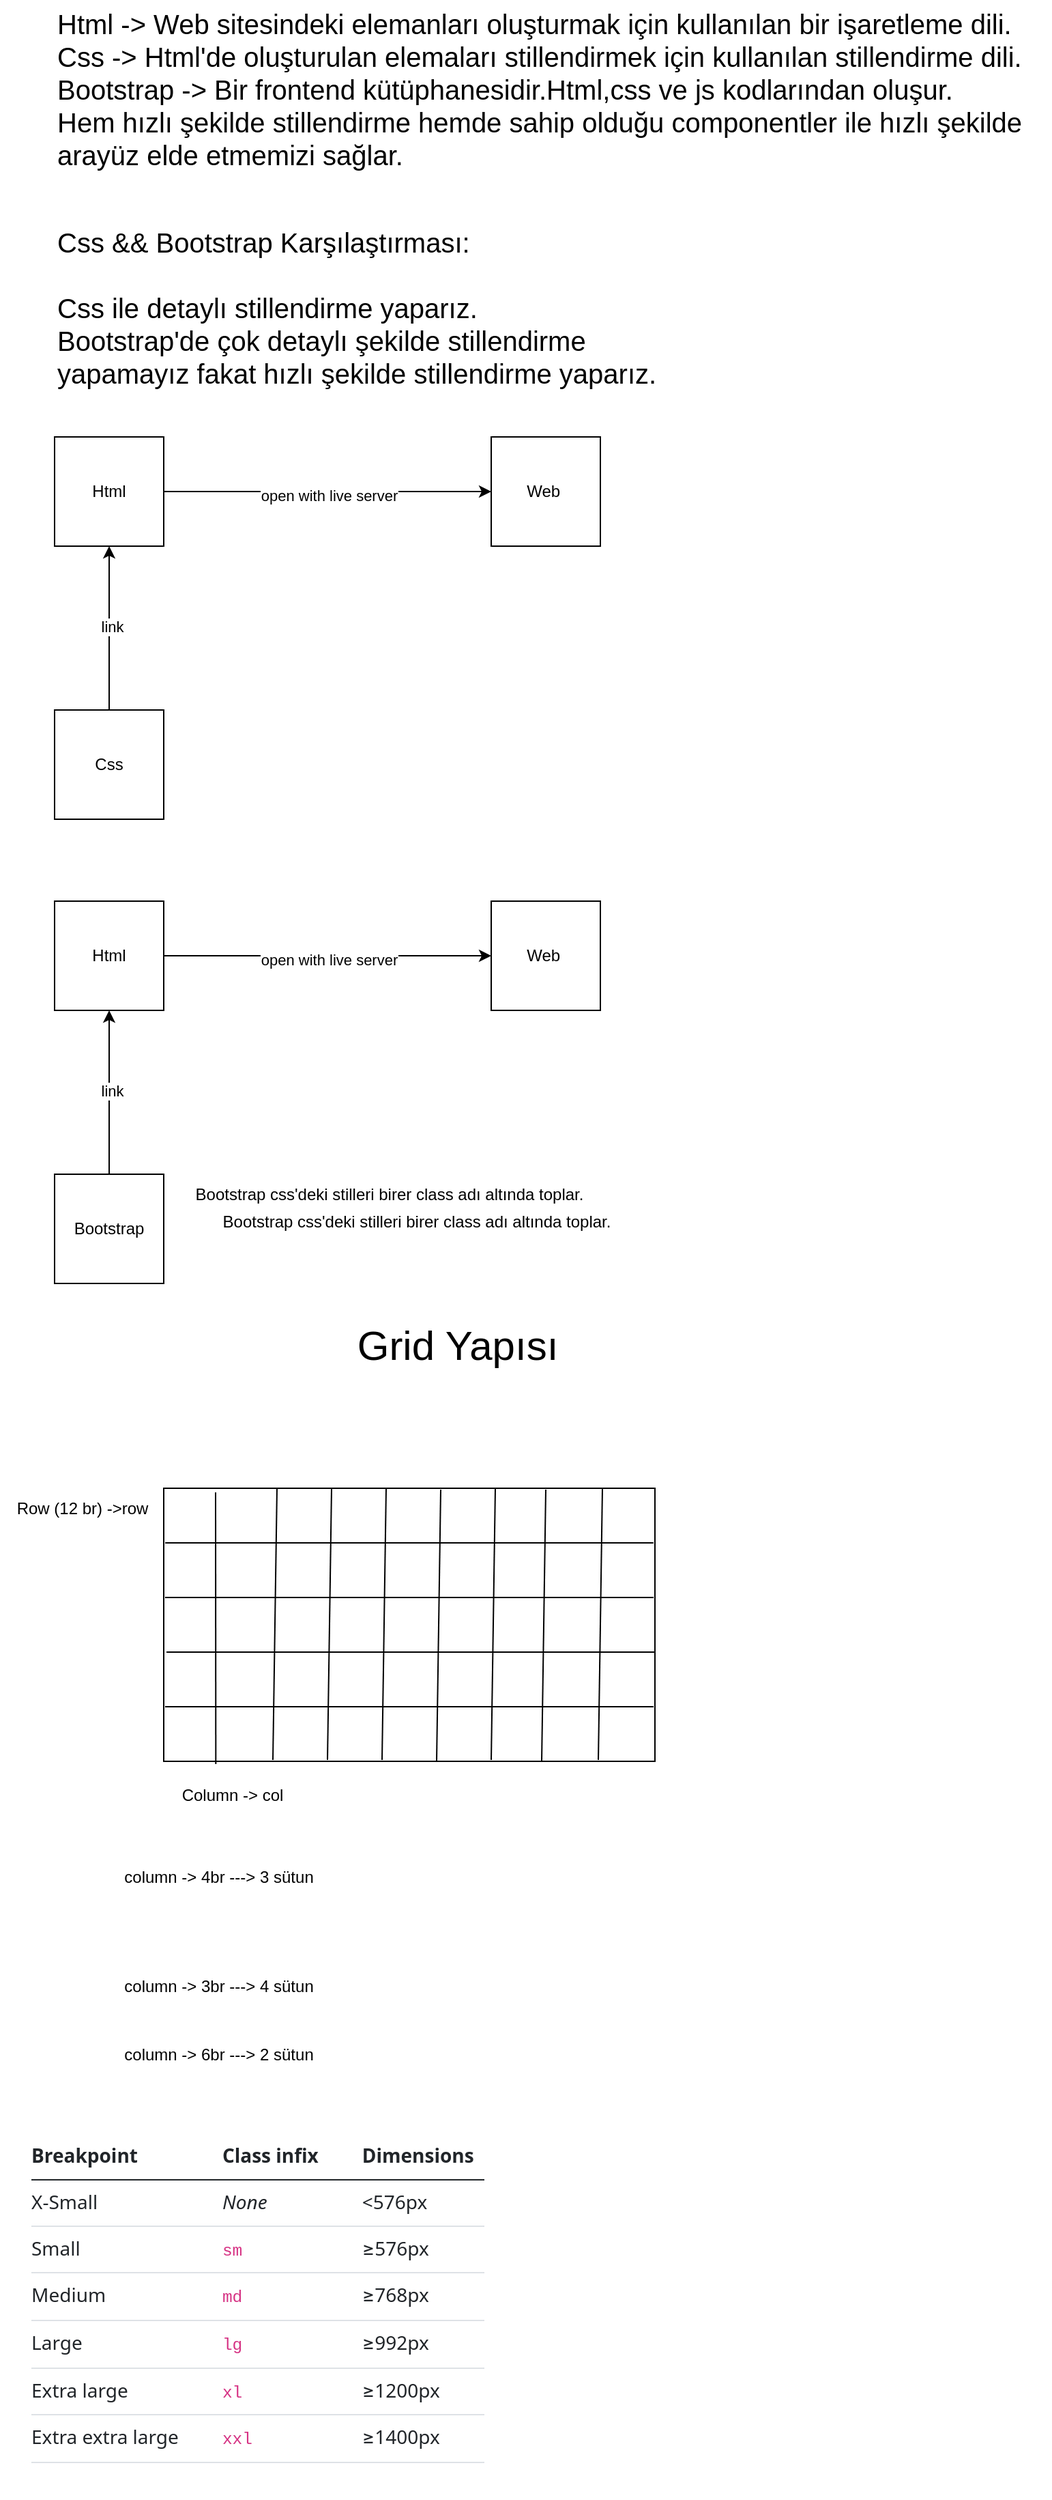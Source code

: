 <mxfile>
    <diagram id="QQPfZTwyB5ZT2G9xC4ZT" name="Page-1">
        <mxGraphModel dx="645" dy="827" grid="1" gridSize="10" guides="1" tooltips="1" connect="1" arrows="1" fold="1" page="1" pageScale="1" pageWidth="850" pageHeight="1100" math="0" shadow="0" adaptiveColors="auto">
            <root>
                <mxCell id="0"/>
                <mxCell id="1" parent="0"/>
                <mxCell id="2" value="Html -&amp;gt; Web sitesindeki elemanları oluşturmak için kullanılan bir işaretleme dili.&lt;div&gt;Css -&amp;gt; Html&#39;de oluşturulan elemaları stillendirmek için kullanılan stillendirme dili.&lt;/div&gt;&lt;div&gt;Bootstrap -&amp;gt; Bir frontend kütüphanesidir.Html,css ve js kodlarından oluşur.&lt;/div&gt;&lt;div&gt;Hem hızlı şekilde stillendirme hemde sahip olduğu componentler ile hızlı şekilde&lt;/div&gt;&lt;div&gt;arayüz elde etmemizi sağlar.&lt;/div&gt;" style="text;html=1;align=left;verticalAlign=middle;resizable=0;points=[];autosize=1;strokeColor=none;fillColor=none;fontSize=20;" parent="1" vertex="1">
                    <mxGeometry x="40" y="40" width="730" height="130" as="geometry"/>
                </mxCell>
                <mxCell id="3" value="Css &amp;amp;&amp;amp; Bootstrap Karşılaştırması:&lt;div&gt;&lt;br&gt;&lt;/div&gt;&lt;div&gt;Css ile detaylı stillendirme yaparız.&lt;/div&gt;&lt;div&gt;Bootstrap&#39;de çok detaylı şekilde stillendirme&lt;/div&gt;&lt;div&gt;yapamayız fakat hızlı şekilde stillendirme yaparız.&lt;/div&gt;" style="text;html=1;align=left;verticalAlign=middle;resizable=0;points=[];autosize=1;strokeColor=none;fillColor=none;fontSize=20;" parent="1" vertex="1">
                    <mxGeometry x="40" y="200" width="460" height="130" as="geometry"/>
                </mxCell>
                <mxCell id="6" style="edgeStyle=none;html=1;" parent="1" source="4" target="5" edge="1">
                    <mxGeometry relative="1" as="geometry"/>
                </mxCell>
                <mxCell id="7" value="open with live server" style="edgeLabel;html=1;align=center;verticalAlign=middle;resizable=0;points=[];" parent="6" vertex="1" connectable="0">
                    <mxGeometry x="0.008" y="-3" relative="1" as="geometry">
                        <mxPoint as="offset"/>
                    </mxGeometry>
                </mxCell>
                <mxCell id="4" value="Html" style="whiteSpace=wrap;html=1;aspect=fixed;" parent="1" vertex="1">
                    <mxGeometry x="40" y="360" width="80" height="80" as="geometry"/>
                </mxCell>
                <mxCell id="5" value="Web&amp;nbsp;" style="whiteSpace=wrap;html=1;aspect=fixed;" parent="1" vertex="1">
                    <mxGeometry x="360" y="360" width="80" height="80" as="geometry"/>
                </mxCell>
                <mxCell id="9" style="edgeStyle=none;html=1;" parent="1" source="8" target="4" edge="1">
                    <mxGeometry relative="1" as="geometry"/>
                </mxCell>
                <mxCell id="10" value="link" style="edgeLabel;html=1;align=center;verticalAlign=middle;resizable=0;points=[];" parent="9" vertex="1" connectable="0">
                    <mxGeometry x="0.017" y="-2" relative="1" as="geometry">
                        <mxPoint as="offset"/>
                    </mxGeometry>
                </mxCell>
                <mxCell id="8" value="Css" style="whiteSpace=wrap;html=1;aspect=fixed;" parent="1" vertex="1">
                    <mxGeometry x="40" y="560" width="80" height="80" as="geometry"/>
                </mxCell>
                <mxCell id="11" style="edgeStyle=none;html=1;" parent="1" source="13" target="14" edge="1">
                    <mxGeometry relative="1" as="geometry"/>
                </mxCell>
                <mxCell id="12" value="open with live server" style="edgeLabel;html=1;align=center;verticalAlign=middle;resizable=0;points=[];" parent="11" vertex="1" connectable="0">
                    <mxGeometry x="0.008" y="-3" relative="1" as="geometry">
                        <mxPoint as="offset"/>
                    </mxGeometry>
                </mxCell>
                <mxCell id="13" value="Html" style="whiteSpace=wrap;html=1;aspect=fixed;" parent="1" vertex="1">
                    <mxGeometry x="40" y="700" width="80" height="80" as="geometry"/>
                </mxCell>
                <mxCell id="14" value="Web&amp;nbsp;" style="whiteSpace=wrap;html=1;aspect=fixed;" parent="1" vertex="1">
                    <mxGeometry x="360" y="700" width="80" height="80" as="geometry"/>
                </mxCell>
                <mxCell id="15" style="edgeStyle=none;html=1;" parent="1" source="17" target="13" edge="1">
                    <mxGeometry relative="1" as="geometry"/>
                </mxCell>
                <mxCell id="16" value="link" style="edgeLabel;html=1;align=center;verticalAlign=middle;resizable=0;points=[];" parent="15" vertex="1" connectable="0">
                    <mxGeometry x="0.017" y="-2" relative="1" as="geometry">
                        <mxPoint as="offset"/>
                    </mxGeometry>
                </mxCell>
                <mxCell id="17" value="Bootstrap" style="whiteSpace=wrap;html=1;aspect=fixed;" parent="1" vertex="1">
                    <mxGeometry x="40" y="900" width="80" height="80" as="geometry"/>
                </mxCell>
                <mxCell id="18" value="Bootstrap css&#39;deki stilleri birer class adı altında toplar." style="text;html=1;align=center;verticalAlign=middle;resizable=0;points=[];autosize=1;strokeColor=none;fillColor=none;" parent="1" vertex="1">
                    <mxGeometry x="130" y="900" width="310" height="30" as="geometry"/>
                </mxCell>
                <mxCell id="19" value="Grid Yapısı" style="text;html=1;align=center;verticalAlign=middle;resizable=0;points=[];autosize=1;strokeColor=none;fillColor=none;fontSize=30;" vertex="1" parent="1">
                    <mxGeometry x="250" y="1000" width="170" height="50" as="geometry"/>
                </mxCell>
                <mxCell id="24" value="" style="rounded=0;whiteSpace=wrap;html=1;" vertex="1" parent="1">
                    <mxGeometry x="120" y="1130" width="360" height="200" as="geometry"/>
                </mxCell>
                <mxCell id="25" value="" style="endArrow=none;html=1;exitX=0.003;exitY=0.2;exitDx=0;exitDy=0;exitPerimeter=0;entryX=0.997;entryY=0.2;entryDx=0;entryDy=0;entryPerimeter=0;" edge="1" parent="1" source="24" target="24">
                    <mxGeometry width="50" height="50" relative="1" as="geometry">
                        <mxPoint x="330" y="1090" as="sourcePoint"/>
                        <mxPoint x="380" y="1040" as="targetPoint"/>
                    </mxGeometry>
                </mxCell>
                <mxCell id="26" value="" style="endArrow=none;html=1;exitX=0.003;exitY=0.2;exitDx=0;exitDy=0;exitPerimeter=0;entryX=0.997;entryY=0.2;entryDx=0;entryDy=0;entryPerimeter=0;" edge="1" parent="1">
                    <mxGeometry width="50" height="50" relative="1" as="geometry">
                        <mxPoint x="121" y="1210" as="sourcePoint"/>
                        <mxPoint x="479" y="1210" as="targetPoint"/>
                    </mxGeometry>
                </mxCell>
                <mxCell id="27" value="" style="endArrow=none;html=1;exitX=0.003;exitY=0.2;exitDx=0;exitDy=0;exitPerimeter=0;entryX=0.997;entryY=0.2;entryDx=0;entryDy=0;entryPerimeter=0;" edge="1" parent="1">
                    <mxGeometry width="50" height="50" relative="1" as="geometry">
                        <mxPoint x="122" y="1250" as="sourcePoint"/>
                        <mxPoint x="480" y="1250" as="targetPoint"/>
                    </mxGeometry>
                </mxCell>
                <mxCell id="28" value="" style="endArrow=none;html=1;exitX=0.003;exitY=0.2;exitDx=0;exitDy=0;exitPerimeter=0;entryX=0.997;entryY=0.2;entryDx=0;entryDy=0;entryPerimeter=0;" edge="1" parent="1">
                    <mxGeometry width="50" height="50" relative="1" as="geometry">
                        <mxPoint x="121" y="1290" as="sourcePoint"/>
                        <mxPoint x="479" y="1290" as="targetPoint"/>
                    </mxGeometry>
                </mxCell>
                <mxCell id="30" value="" style="endArrow=none;html=1;exitX=0.106;exitY=1.01;exitDx=0;exitDy=0;exitPerimeter=0;" edge="1" parent="1" source="24">
                    <mxGeometry width="50" height="50" relative="1" as="geometry">
                        <mxPoint x="130" y="1460" as="sourcePoint"/>
                        <mxPoint x="158" y="1133" as="targetPoint"/>
                    </mxGeometry>
                </mxCell>
                <mxCell id="31" value="" style="endArrow=none;html=1;entryX=0.114;entryY=0.015;entryDx=0;entryDy=0;entryPerimeter=0;exitX=0.106;exitY=1.01;exitDx=0;exitDy=0;exitPerimeter=0;" edge="1" parent="1">
                    <mxGeometry width="50" height="50" relative="1" as="geometry">
                        <mxPoint x="200" y="1329" as="sourcePoint"/>
                        <mxPoint x="203" y="1130" as="targetPoint"/>
                    </mxGeometry>
                </mxCell>
                <mxCell id="32" value="" style="endArrow=none;html=1;entryX=0.114;entryY=0.015;entryDx=0;entryDy=0;entryPerimeter=0;exitX=0.106;exitY=1.01;exitDx=0;exitDy=0;exitPerimeter=0;" edge="1" parent="1">
                    <mxGeometry width="50" height="50" relative="1" as="geometry">
                        <mxPoint x="240" y="1329" as="sourcePoint"/>
                        <mxPoint x="243" y="1130" as="targetPoint"/>
                    </mxGeometry>
                </mxCell>
                <mxCell id="33" value="" style="endArrow=none;html=1;entryX=0.114;entryY=0.015;entryDx=0;entryDy=0;entryPerimeter=0;exitX=0.106;exitY=1.01;exitDx=0;exitDy=0;exitPerimeter=0;" edge="1" parent="1">
                    <mxGeometry width="50" height="50" relative="1" as="geometry">
                        <mxPoint x="280" y="1329" as="sourcePoint"/>
                        <mxPoint x="283" y="1130" as="targetPoint"/>
                    </mxGeometry>
                </mxCell>
                <mxCell id="34" value="" style="endArrow=none;html=1;entryX=0.114;entryY=0.015;entryDx=0;entryDy=0;entryPerimeter=0;exitX=0.106;exitY=1.01;exitDx=0;exitDy=0;exitPerimeter=0;" edge="1" parent="1">
                    <mxGeometry width="50" height="50" relative="1" as="geometry">
                        <mxPoint x="320" y="1330" as="sourcePoint"/>
                        <mxPoint x="323" y="1131" as="targetPoint"/>
                    </mxGeometry>
                </mxCell>
                <mxCell id="35" value="" style="endArrow=none;html=1;entryX=0.114;entryY=0.015;entryDx=0;entryDy=0;entryPerimeter=0;exitX=0.106;exitY=1.01;exitDx=0;exitDy=0;exitPerimeter=0;" edge="1" parent="1">
                    <mxGeometry width="50" height="50" relative="1" as="geometry">
                        <mxPoint x="360" y="1329" as="sourcePoint"/>
                        <mxPoint x="363" y="1130" as="targetPoint"/>
                    </mxGeometry>
                </mxCell>
                <mxCell id="36" value="" style="endArrow=none;html=1;entryX=0.114;entryY=0.015;entryDx=0;entryDy=0;entryPerimeter=0;exitX=0.106;exitY=1.01;exitDx=0;exitDy=0;exitPerimeter=0;" edge="1" parent="1">
                    <mxGeometry width="50" height="50" relative="1" as="geometry">
                        <mxPoint x="397" y="1330" as="sourcePoint"/>
                        <mxPoint x="400" y="1131" as="targetPoint"/>
                    </mxGeometry>
                </mxCell>
                <mxCell id="37" value="" style="endArrow=none;html=1;entryX=0.114;entryY=0.015;entryDx=0;entryDy=0;entryPerimeter=0;exitX=0.106;exitY=1.01;exitDx=0;exitDy=0;exitPerimeter=0;" edge="1" parent="1">
                    <mxGeometry width="50" height="50" relative="1" as="geometry">
                        <mxPoint x="438.5" y="1329" as="sourcePoint"/>
                        <mxPoint x="441.5" y="1130" as="targetPoint"/>
                    </mxGeometry>
                </mxCell>
                <mxCell id="38" value="Row (12 br) -&amp;gt;row" style="text;html=1;align=center;verticalAlign=middle;resizable=0;points=[];autosize=1;strokeColor=none;fillColor=none;" vertex="1" parent="1">
                    <mxGeometry y="1130" width="120" height="30" as="geometry"/>
                </mxCell>
                <mxCell id="39" value="Bootstrap css&#39;deki stilleri birer class adı altında toplar." style="text;html=1;align=center;verticalAlign=middle;resizable=0;points=[];autosize=1;strokeColor=none;fillColor=none;" vertex="1" parent="1">
                    <mxGeometry x="150" y="920" width="310" height="30" as="geometry"/>
                </mxCell>
                <mxCell id="40" value="Column -&amp;gt; col" style="text;html=1;align=center;verticalAlign=middle;resizable=0;points=[];autosize=1;strokeColor=none;fillColor=none;" vertex="1" parent="1">
                    <mxGeometry x="120" y="1340" width="100" height="30" as="geometry"/>
                </mxCell>
                <mxCell id="41" value="column -&amp;gt; 4br ---&amp;gt; 3 sütun" style="text;html=1;align=center;verticalAlign=middle;resizable=0;points=[];autosize=1;strokeColor=none;fillColor=none;" vertex="1" parent="1">
                    <mxGeometry x="80" y="1400" width="160" height="30" as="geometry"/>
                </mxCell>
                <mxCell id="44" value="column -&amp;gt; 3br ---&amp;gt; 4 sütun" style="text;html=1;align=center;verticalAlign=middle;resizable=0;points=[];autosize=1;strokeColor=none;fillColor=none;" vertex="1" parent="1">
                    <mxGeometry x="80" y="1480" width="160" height="30" as="geometry"/>
                </mxCell>
                <mxCell id="45" value="column -&amp;gt; 6br ---&amp;gt; 2 sütun" style="text;html=1;align=center;verticalAlign=middle;resizable=0;points=[];autosize=1;strokeColor=none;fillColor=none;" vertex="1" parent="1">
                    <mxGeometry x="80" y="1530" width="160" height="30" as="geometry"/>
                </mxCell>
                <mxCell id="46" value="&lt;table style=&quot;caption-side: bottom; border-collapse: collapse; --bs-table-bg: transparent; --bs-table-accent-bg: transparent; --bs-table-striped-color: #212529; --bs-table-striped-bg: rgba(0, 0, 0, 0.05); --bs-table-active-color: #212529; --bs-table-active-bg: rgba(0, 0, 0, 0.1); --bs-table-hover-color: #212529; --bs-table-hover-bg: rgba(0, 0, 0, 0.075); width: 705px; margin-bottom: 1.5rem; color: rgb(33, 37, 41); vertical-align: top; border-color: rgb(222, 226, 230); max-width: 100%; font-size: 0.875rem; display: block; overflow-x: auto; font-family: system-ui, -apple-system, &amp;quot;Segoe UI&amp;quot;, Roboto, &amp;quot;Helvetica Neue&amp;quot;, Arial, &amp;quot;Noto Sans&amp;quot;, &amp;quot;Liberation Sans&amp;quot;, sans-serif, &amp;quot;Apple Color Emoji&amp;quot;, &amp;quot;Segoe UI Emoji&amp;quot;, &amp;quot;Segoe UI Symbol&amp;quot;, &amp;quot;Noto Color Emoji&amp;quot;; text-align: start; text-wrap-mode: wrap; background-color: rgb(255, 255, 255);&quot; class=&quot;table&quot;&gt;&lt;thead style=&quot;box-sizing: border-box; border-style: solid; border-width: 0px; vertical-align: bottom;&quot;&gt;&lt;tr style=&quot;box-sizing: border-box; border-style: solid; border-width: 0px;&quot;&gt;&lt;th style=&quot;box-sizing: border-box; text-align: -webkit-match-parent; border-top-color: inherit; border-right-color: inherit; border-bottom: 1px solid currentcolor; border-left-color: inherit; border-top-style: solid; border-right-style: solid; border-left-style: solid; border-top-width: 0px; border-right-width: 0px; border-left-width: 0px; padding: 0.5rem 1.5rem 0.5rem 0px; background-color: rgba(0, 0, 0, 0); box-shadow: rgba(0, 0, 0, 0) 0px 0px 0px 9999px inset;&quot;&gt;Breakpoint&lt;/th&gt;&lt;th style=&quot;box-sizing: border-box; text-align: -webkit-match-parent; border-top-color: inherit; border-right-color: inherit; border-bottom: 1px solid currentcolor; border-left-color: inherit; border-top-style: solid; border-right-style: solid; border-left-style: solid; border-top-width: 0px; border-right-width: 0px; border-left-width: 0px; padding: 0.5rem 1.5rem 0.5rem 0.5rem; background-color: rgba(0, 0, 0, 0); box-shadow: rgba(0, 0, 0, 0) 0px 0px 0px 9999px inset;&quot;&gt;Class infix&lt;/th&gt;&lt;th style=&quot;box-sizing: border-box; text-align: -webkit-match-parent; border-top-color: inherit; border-right-color: inherit; border-bottom: 1px solid currentcolor; border-left-color: inherit; border-top-style: solid; border-right-style: solid; border-left-style: solid; border-top-width: 0px; border-right-width: 0px; border-left-width: 0px; padding: 0.5rem; background-color: rgba(0, 0, 0, 0); box-shadow: rgba(0, 0, 0, 0) 0px 0px 0px 9999px inset;&quot;&gt;Dimensions&lt;/th&gt;&lt;/tr&gt;&lt;/thead&gt;&lt;tbody style=&quot;box-sizing: border-box; border-style: solid; border-width: 0px; vertical-align: inherit;&quot;&gt;&lt;tr style=&quot;box-sizing: border-box; border-style: solid; border-width: 0px;&quot;&gt;&lt;td style=&quot;box-sizing: border-box; border-color: inherit; border-style: solid; border-width: 0px 0px 1px; padding: 0.5rem 1.5rem 0.5rem 0px; background-color: rgba(0, 0, 0, 0); box-shadow: rgba(0, 0, 0, 0) 0px 0px 0px 9999px inset;&quot;&gt;X-Small&lt;/td&gt;&lt;td style=&quot;box-sizing: border-box; border-color: inherit; border-style: solid; border-width: 0px 0px 1px; padding: 0.5rem 1.5rem 0.5rem 0.5rem; background-color: rgba(0, 0, 0, 0); box-shadow: rgba(0, 0, 0, 0) 0px 0px 0px 9999px inset;&quot;&gt;&lt;em style=&quot;box-sizing: border-box;&quot;&gt;None&lt;/em&gt;&lt;/td&gt;&lt;td style=&quot;box-sizing: border-box; border-color: inherit; border-style: solid; border-width: 0px 0px 1px; padding: 0.5rem; background-color: rgba(0, 0, 0, 0); box-shadow: rgba(0, 0, 0, 0) 0px 0px 0px 9999px inset;&quot;&gt;&amp;lt;576px&lt;/td&gt;&lt;/tr&gt;&lt;tr style=&quot;box-sizing: border-box; border-style: solid; border-width: 0px;&quot;&gt;&lt;td style=&quot;box-sizing: border-box; border-color: inherit; border-style: solid; border-width: 0px 0px 1px; padding: 0.5rem 1.5rem 0.5rem 0px; background-color: rgba(0, 0, 0, 0); box-shadow: rgba(0, 0, 0, 0) 0px 0px 0px 9999px inset;&quot;&gt;Small&lt;/td&gt;&lt;td style=&quot;box-sizing: border-box; border-color: inherit; border-style: solid; border-width: 0px 0px 1px; padding: 0.5rem 1.5rem 0.5rem 0.5rem; background-color: rgba(0, 0, 0, 0); box-shadow: rgba(0, 0, 0, 0) 0px 0px 0px 9999px inset;&quot;&gt;&lt;code style=&quot;box-sizing: border-box; font-family: SFMono-Regular, Menlo, Monaco, Consolas, &amp;quot;Liberation Mono&amp;quot;, &amp;quot;Courier New&amp;quot;, monospace; font-size: 0.875em; direction: ltr; unicode-bidi: bidi-override; color: rgb(214, 51, 132); overflow-wrap: break-word;&quot;&gt;sm&lt;/code&gt;&lt;/td&gt;&lt;td style=&quot;box-sizing: border-box; border-color: inherit; border-style: solid; border-width: 0px 0px 1px; padding: 0.5rem; background-color: rgba(0, 0, 0, 0); box-shadow: rgba(0, 0, 0, 0) 0px 0px 0px 9999px inset;&quot;&gt;≥576px&lt;/td&gt;&lt;/tr&gt;&lt;tr style=&quot;box-sizing: border-box; border-style: solid; border-width: 0px;&quot;&gt;&lt;td style=&quot;box-sizing: border-box; border-color: inherit; border-style: solid; border-width: 0px 0px 1px; padding: 0.5rem 1.5rem 0.5rem 0px; background-color: rgba(0, 0, 0, 0); box-shadow: rgba(0, 0, 0, 0) 0px 0px 0px 9999px inset;&quot;&gt;Medium&lt;/td&gt;&lt;td style=&quot;box-sizing: border-box; border-color: inherit; border-style: solid; border-width: 0px 0px 1px; padding: 0.5rem 1.5rem 0.5rem 0.5rem; background-color: rgba(0, 0, 0, 0); box-shadow: rgba(0, 0, 0, 0) 0px 0px 0px 9999px inset;&quot;&gt;&lt;code style=&quot;box-sizing: border-box; font-family: SFMono-Regular, Menlo, Monaco, Consolas, &amp;quot;Liberation Mono&amp;quot;, &amp;quot;Courier New&amp;quot;, monospace; font-size: 0.875em; direction: ltr; unicode-bidi: bidi-override; color: rgb(214, 51, 132); overflow-wrap: break-word;&quot;&gt;md&lt;/code&gt;&lt;/td&gt;&lt;td style=&quot;box-sizing: border-box; border-color: inherit; border-style: solid; border-width: 0px 0px 1px; padding: 0.5rem; background-color: rgba(0, 0, 0, 0); box-shadow: rgba(0, 0, 0, 0) 0px 0px 0px 9999px inset;&quot;&gt;≥768px&lt;/td&gt;&lt;/tr&gt;&lt;tr style=&quot;box-sizing: border-box; border-style: solid; border-width: 0px;&quot;&gt;&lt;td style=&quot;box-sizing: border-box; border-color: inherit; border-style: solid; border-width: 0px 0px 1px; padding: 0.5rem 1.5rem 0.5rem 0px; background-color: rgba(0, 0, 0, 0); box-shadow: rgba(0, 0, 0, 0) 0px 0px 0px 9999px inset;&quot;&gt;Large&lt;/td&gt;&lt;td style=&quot;box-sizing: border-box; border-color: inherit; border-style: solid; border-width: 0px 0px 1px; padding: 0.5rem 1.5rem 0.5rem 0.5rem; background-color: rgba(0, 0, 0, 0); box-shadow: rgba(0, 0, 0, 0) 0px 0px 0px 9999px inset;&quot;&gt;&lt;code style=&quot;box-sizing: border-box; font-family: SFMono-Regular, Menlo, Monaco, Consolas, &amp;quot;Liberation Mono&amp;quot;, &amp;quot;Courier New&amp;quot;, monospace; font-size: 0.875em; direction: ltr; unicode-bidi: bidi-override; color: rgb(214, 51, 132); overflow-wrap: break-word;&quot;&gt;lg&lt;/code&gt;&lt;/td&gt;&lt;td style=&quot;box-sizing: border-box; border-color: inherit; border-style: solid; border-width: 0px 0px 1px; padding: 0.5rem; background-color: rgba(0, 0, 0, 0); box-shadow: rgba(0, 0, 0, 0) 0px 0px 0px 9999px inset;&quot;&gt;≥992px&lt;/td&gt;&lt;/tr&gt;&lt;tr style=&quot;box-sizing: border-box; border-style: solid; border-width: 0px;&quot;&gt;&lt;td style=&quot;box-sizing: border-box; border-color: inherit; border-style: solid; border-width: 0px 0px 1px; padding: 0.5rem 1.5rem 0.5rem 0px; background-color: rgba(0, 0, 0, 0); box-shadow: rgba(0, 0, 0, 0) 0px 0px 0px 9999px inset;&quot;&gt;Extra large&lt;/td&gt;&lt;td style=&quot;box-sizing: border-box; border-color: inherit; border-style: solid; border-width: 0px 0px 1px; padding: 0.5rem 1.5rem 0.5rem 0.5rem; background-color: rgba(0, 0, 0, 0); box-shadow: rgba(0, 0, 0, 0) 0px 0px 0px 9999px inset;&quot;&gt;&lt;code style=&quot;box-sizing: border-box; font-family: SFMono-Regular, Menlo, Monaco, Consolas, &amp;quot;Liberation Mono&amp;quot;, &amp;quot;Courier New&amp;quot;, monospace; font-size: 0.875em; direction: ltr; unicode-bidi: bidi-override; color: rgb(214, 51, 132); overflow-wrap: break-word;&quot;&gt;xl&lt;/code&gt;&lt;/td&gt;&lt;td style=&quot;box-sizing: border-box; border-color: inherit; border-style: solid; border-width: 0px 0px 1px; padding: 0.5rem; background-color: rgba(0, 0, 0, 0); box-shadow: rgba(0, 0, 0, 0) 0px 0px 0px 9999px inset;&quot;&gt;≥1200px&lt;/td&gt;&lt;/tr&gt;&lt;tr style=&quot;box-sizing: border-box; border-style: solid; border-width: 0px;&quot;&gt;&lt;td style=&quot;box-sizing: border-box; border-color: inherit; border-style: solid; border-width: 0px 0px 1px; padding: 0.5rem 1.5rem 0.5rem 0px; background-color: rgba(0, 0, 0, 0); box-shadow: rgba(0, 0, 0, 0) 0px 0px 0px 9999px inset;&quot;&gt;Extra extra large&lt;/td&gt;&lt;td style=&quot;box-sizing: border-box; border-color: inherit; border-style: solid; border-width: 0px 0px 1px; padding: 0.5rem 1.5rem 0.5rem 0.5rem; background-color: rgba(0, 0, 0, 0); box-shadow: rgba(0, 0, 0, 0) 0px 0px 0px 9999px inset;&quot;&gt;&lt;code style=&quot;box-sizing: border-box; font-family: SFMono-Regular, Menlo, Monaco, Consolas, &amp;quot;Liberation Mono&amp;quot;, &amp;quot;Courier New&amp;quot;, monospace; font-size: 0.875em; direction: ltr; unicode-bidi: bidi-override; color: rgb(214, 51, 132); overflow-wrap: break-word;&quot;&gt;xxl&lt;/code&gt;&lt;/td&gt;&lt;td style=&quot;box-sizing: border-box; border-color: inherit; border-style: solid; border-width: 0px 0px 1px; padding: 0.5rem; background-color: rgba(0, 0, 0, 0); box-shadow: rgba(0, 0, 0, 0) 0px 0px 0px 9999px inset;&quot;&gt;≥1400px&lt;/td&gt;&lt;/tr&gt;&lt;/tbody&gt;&lt;/table&gt;" style="text;html=1;align=center;verticalAlign=middle;resizable=0;points=[];autosize=1;strokeColor=none;fillColor=none;" vertex="1" parent="1">
                    <mxGeometry x="10" y="1600" width="730" height="270" as="geometry"/>
                </mxCell>
            </root>
        </mxGraphModel>
    </diagram>
</mxfile>